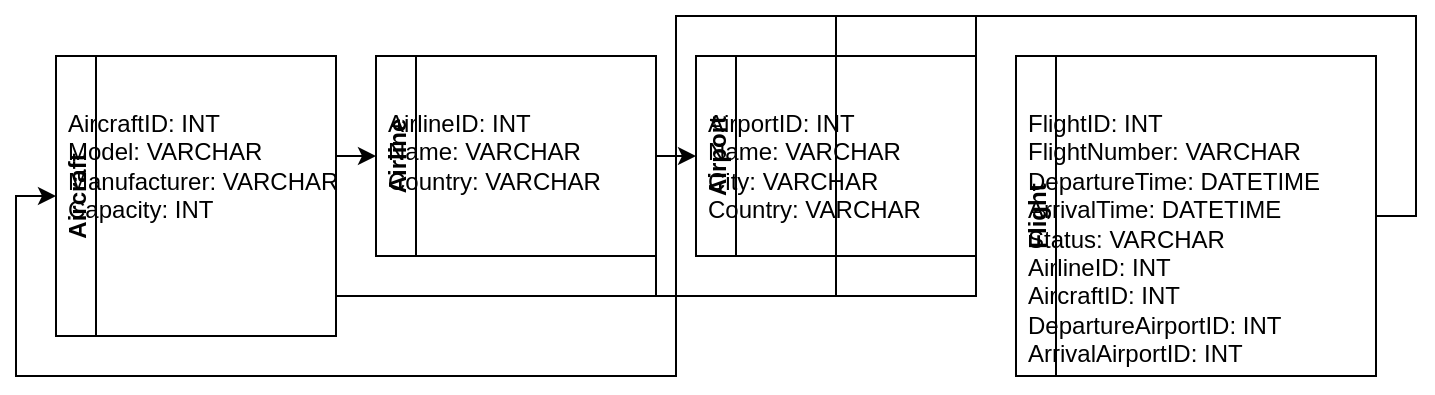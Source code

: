 <mxfile>
  <diagram name="UML Diagram">
    <mxGraphModel dx="1175" dy="622" grid="1" gridSize="10" guides="1" tooltips="1" connect="1" arrows="1" fold="1" page="1" pageScale="1" pageWidth="827" pageHeight="1169" math="0" shadow="0">
      <root>
        <mxCell id="0" />
        <mxCell id="1" parent="0" />
        <mxCell id="2" value="Aircraft" style="swimlane;childLayout=stackLayout;horizontal=0;startSize=20;fillColor=#ffffff;strokeColor=#000000;fontColor=#000000;" vertex="1" parent="1">
          <mxGeometry x="160" y="100" width="140" height="140" as="geometry" />
        </mxCell>
        <mxCell id="3" value="AircraftID: INT&#xa;Model: VARCHAR&#xa;Manufacturer: VARCHAR&#xa;Capacity: INT" style="text;html=1;strokeColor=none;fillColor=none;spacingLeft=4;" vertex="1" parent="2">
          <mxGeometry x="0" y="20" width="140" height="120" as="geometry" />
        </mxCell>
        <mxCell id="4" value="Airline" style="swimlane;childLayout=stackLayout;horizontal=0;startSize=20;fillColor=#ffffff;strokeColor=#000000;fontColor=#000000;" vertex="1" parent="1">
          <mxGeometry x="320" y="100" width="140" height="100" as="geometry" />
        </mxCell>
        <mxCell id="5" value="AirlineID: INT&#xa;Name: VARCHAR&#xa;Country: VARCHAR" style="text;html=1;strokeColor=none;fillColor=none;spacingLeft=4;" vertex="1" parent="4">
          <mxGeometry x="0" y="20" width="140" height="80" as="geometry" />
        </mxCell>
        <mxCell id="6" value="Airport" style="swimlane;childLayout=stackLayout;horizontal=0;startSize=20;fillColor=#ffffff;strokeColor=#000000;fontColor=#000000;" vertex="1" parent="1">
          <mxGeometry x="480" y="100" width="140" height="100" as="geometry" />
        </mxCell>
        <mxCell id="7" value="AirportID: INT&#xa;Name: VARCHAR&#xa;City: VARCHAR&#xa;Country: VARCHAR" style="text;html=1;strokeColor=none;fillColor=none;spacingLeft=4;" vertex="1" parent="6">
          <mxGeometry x="0" y="20" width="140" height="80" as="geometry" />
        </mxCell>
        <mxCell id="8" value="Flight" style="swimlane;childLayout=stackLayout;horizontal=0;startSize=20;fillColor=#ffffff;strokeColor=#000000;fontColor=#000000;" vertex="1" parent="1">
          <mxGeometry x="640" y="100" width="180" height="160" as="geometry" />
        </mxCell>
        <mxCell id="9" value="FlightID: INT&#xa;FlightNumber: VARCHAR&#xa;DepartureTime: DATETIME&#xa;ArrivalTime: DATETIME&#xa;Status: VARCHAR&#xa;AirlineID: INT&#xa;AircraftID: INT&#xa;DepartureAirportID: INT&#xa;ArrivalAirportID: INT" style="text;html=1;strokeColor=none;fillColor=none;spacingLeft=4;" vertex="1" parent="8">
          <mxGeometry x="0" y="20" width="180" height="140" as="geometry" />
        </mxCell>
        <mxCell id="10" style="edgeStyle=orthogonalEdgeStyle;rounded=0;orthogonalLoop=1;jettySize=auto;html=1;exitX=1;exitY=0.5;exitDx=0;exitDy=0;entryX=0;entryY=0.5;entryDx=0;entryDy=0;" edge="1" parent="1" source="8" target="2">
          <mxGeometry relative="1" as="geometry" />
        </mxCell>
        <mxCell id="11" style="edgeStyle=orthogonalEdgeStyle;rounded=0;orthogonalLoop=1;jettySize=auto;html=1;exitX=1;exitY=0.5;exitDx=0;exitDy=0;entryX=0;entryY=0.5;entryDx=0;entryDy=0;" edge="1" parent="1" source="8" target="4">
          <mxGeometry relative="1" as="geometry" />
        </mxCell>
        <mxCell id="12" style="edgeStyle=orthogonalEdgeStyle;rounded=0;orthogonalLoop=1;jettySize=auto;html=1;exitX=1;exitY=0.5;exitDx=0;exitDy=0;entryX=0;entryY=0.5;entryDx=0;entryDy=0;" edge="1" parent="1" source="8" target="6">
          <mxGeometry relative="1" as="geometry" />
        </mxCell>
      </root>
    </mxGraphModel>
  </diagram>
</mxfile>
